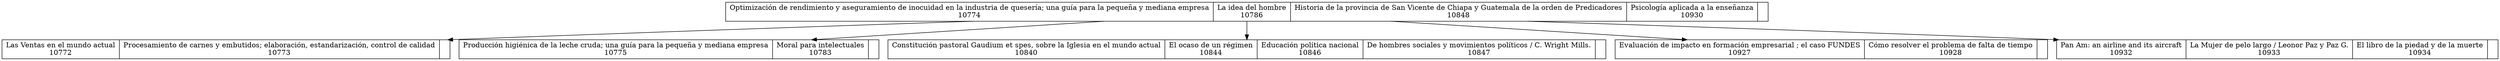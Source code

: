 digraph G {
 node [shape = record,height=.1];10774->10772;
10774->10775;
10774->10840;
10774->10927;
10774->10932;
10774[label = "<f0>Optimización de rendimiento y aseguramiento de inocuidad en la industria de quesería; una guía para la pequeña y mediana empresa\n10774|<f1>La idea del hombre\n10786|<f2>Historia de la provincia de San Vicente de Chiapa y Guatemala de la orden de Predicadores\n10848|<f3>Psicología aplicada a la enseñanza\n10930|"];
10772[label = "<f0>Las Ventas en el mundo actual\n10772|<f1>Procesamiento de carnes y embutidos; elaboración, estandarización, control de calidad\n10773|"];
10775[label = "<f0>Producción higiénica de la leche cruda; una guía para la pequeña y mediana empresa\n10775|<f1>Moral para intelectuales\n10783|"];
10840[label = "<f0>Constitución pastoral Gaudium et spes, sobre la Iglesia en el mundo actual\n10840|<f1>El ocaso de un régimen\n10844|<f2>Educación política nacional\n10846|<f3>De hombres sociales y movimientos políticos / C. Wright Mills.\n10847|"];
10927[label = "<f0>Evaluación de impacto en formación empresarial ; el caso FUNDES\n10927|<f1>Cómo resolver el problema de falta de tiempo\n10928|"];
10932[label = "<f0>Pan Am: an airline and its aircraft\n10932|<f1>La Mujer de pelo largo / Leonor Paz y Paz G.\n10933|<f2>El libro de la piedad y de la muerte\n10934|"];
}